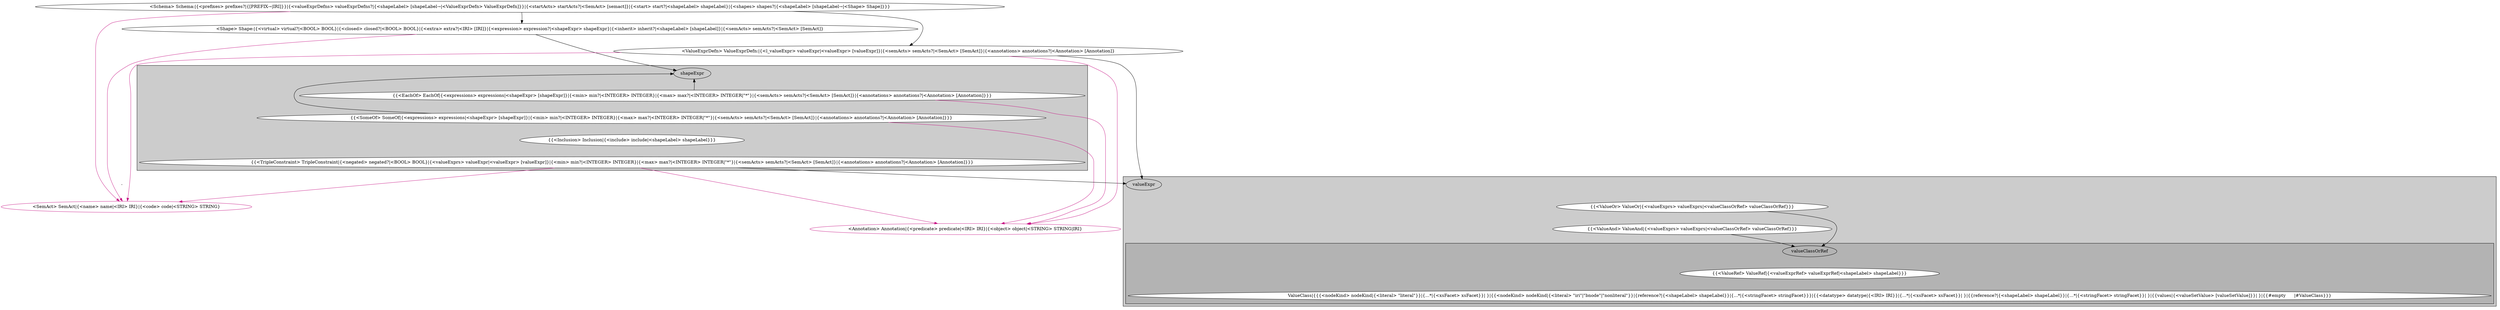 digraph structs {
	graph [rankdir = "TB"];
	node [Shape=record];
	Schema [label="<Schema> Schema:|{<prefixes> prefixes?|{[PREFIX→|IRI]}}|{<valueExprDefns> valueExprDefns?|{<shapeLabel> [shapeLabel→|<ValueExprDefn> ValueExprDefn]}}|{<startActs> startActs?|<SemAct> [semact]}|{<start> start?|<shapeLabel> shapeLabel}|{<shapes> shapes?|{<shapeLabel> [shapeLabel→|<Shape> Shape]}}}"];
	Shape [label="<Shape> Shape:|{<virtual> virtual?|<BOOL> BOOL}|{<closed> closed?|<BOOL> BOOL}|{<extra> extra?|<IRI> [IRI]}|{<expression> expression?|<shapeExpr> shapeExpr}|{<inherit> inherit?|<shapeLabel> [shapeLabel]}|{<semActs> semActs?|<SemAct> [SemAct]}"];

 	subgraph cluster_shapeExpr {
		graph [label="", style=filled, fillcolor=gray80];
		shapeExpr [Shape=none];
		EachOf [label="{{<EachOf> EachOf|{<expressions> expressions|<shapeExpr> [shapeExpr]}|{<min> min?|<INTEGER> INTEGER}|{<max> max?|<INTEGER> INTEGER\|\"*\"}|{<semActs> semActs?|<SemAct> [SemAct]}|{<annotations> annotations?|<Annotation> [Annotation]}}}", style=filled, fillcolor=white];
		SomeOf [label="{{<SomeOf> SomeOf|{<expressions> expressions|<shapeExpr> [shapeExpr]}|{<min> min?|<INTEGER> INTEGER}|{<max> max?|<INTEGER> INTEGER\|\"*\"}|{<semActs> semActs?|<SemAct> [SemAct]}|{<annotations> annotations?|<Annotation> [Annotation]}}}", style=filled, fillcolor=white];
		Inclusion [label="{{<Inclusion> Inclusion|{<include> include|<shapeLabel> shapeLabel}}}", style=filled, fillcolor=white];
		TripleConstraint [label="{{<TripleConstraint> TripleConstraint|{<negated> negated?|<BOOL> BOOL}|{<valueExprs> valueExpr|<valueExpr> [valueExpr]}|{<min> min?|<INTEGER> INTEGER}|{<max> max?|<INTEGER> INTEGER\|\"*\"}|{<semActs> semActs?|<SemAct> [SemAct]}|{<annotations> annotations?|<Annotation> [Annotation]}}}", style=filled, fillcolor=white];
		shapeExpr -> EachOf -> SomeOf -> Inclusion -> TripleConstraint [color=invis];
		
	}

 	subgraph cluster_valueExpr {
		graph [label="", style=filled, fillcolor=gray80];
		valueExpr [Shape=none];
 		subgraph cluster_valueClassOrRef {
			graph [label="", style=filled, fillcolor=gray70];
			valueClassOrRef [Shape=none];
			ValueClass [label="ValueClass|{{{<nodeKind> nodeKind|{<literal> \"literal\"}}|{...*|{<xsFacet> xsFacet}}| }|{{<nodeKind> nodeKind|{<literal> \"iri\"\|\"bnode\"\|\"nonliteral\"}}|{reference?|{<shapeLabel> shapeLabel}}|{...*|{<stringFacet> stringFacet}}}|{{<datatype> datatype|{<IRI> IRI}}|{...*|{<xsFacet> xsFacet}}| }|{{reference?|{<shapeLabel> shapeLabel}}|{...*|{<stringFacet> stringFacet}}| }|{{values|{<valueSetValue> [valueSetValue]}}| }|{{#empty      |#ValueClass}}}", style=filled, fillcolor=white];
			ValueRef [label="{{<ValueRef> ValueRef|{<valueExprRef> valueExprRef|<shapeLabel> shapeLabel}}}", style=filled, fillcolor=white];
			valueClassOrRef -> ValueRef -> ValueClass [color=invis];
		}
		ValueOr [label="{{<ValueOr> ValueOr|{<valueExprs> valueExprs|<valueClassOrRef> valueClassOrRef}}}", style=filled, fillcolor=white];
		ValueAnd [label="{{<ValueAnd> ValueAnd|{<valueExprs> valueExprs|<valueClassOrRef> valueClassOrRef}}}", style=filled, fillcolor=white];
		valueExpr -> ValueOr -> ValueAnd -> ValueRef -> ValueClass [color=invis];
		
	}

	ValueExprDefn [label="<ValueExprDefn> ValueExprDefn:|{<l_valueExpr> valueExpr|<valueExpr> [valueExpr]}|{<semActs> semActs?|<SemAct> [SemAct]}|{<annotations> annotations?|<Annotation> [Annotation]}"];

	Schema:Schema -> Shape:Shape -> ValueExprDefn ->shapeExpr [color=invis];

	Shape:shapeExpr  -> shapeExpr;
	EachOf:shapeExpr -> shapeExpr;
	SomeOf:shapeExpr -> shapeExpr;
	Schema:Shape -> Shape:Shape;

	Schema:ValueExprDefn -> ValueExprDefn;
	ValueExprDefn:valueExpr -> valueExpr;
	TripleConstraint:valueExpr -> valueExpr;
	ValueOr:valueClassOrRef -> valueClassOrRef;
	ValueAnd:valueClassOrRef -> valueClassOrRef;


	pushSemActDown [Shape = none,label="",width=0, height=0];
	SemAct [label="<SemAct> SemAct|{<name> name|<IRI> IRI}|{<code> code|<STRING> STRING}", color=mediumvioletred];
	Annotation [label="<Annotation> Annotation|{<predicate> predicate|<IRI> IRI}|{<object> object|<STRING> STRING\|IRI}", color=mediumvioletred];
	Schema:Shape -> pushSemActDown -> SemAct:STRING -> Annotation [color=invis];
	TripleConstraint:Annotation -> pushSemActDown [color=invis];

	ValueExprDefn:SemAct -> SemAct:SemAct [color=mediumvioletred];
	Schema:SemAct -> SemAct:SemAct [color=mediumvioletred];
	Shape:SemAct  -> SemAct:SemAct [color=mediumvioletred];
	// EachOf:SemAct  -> SemAct:SemAct [color=mediumvioletred]; // screws up layout
	// SomeOf:SemAct  -> SemAct:SemAct [color=mediumvioletred];
	TripleConstraint:SemAct -> SemAct:SemAct [color=mediumvioletred];

	ValueExprDefn:Annotation -> Annotation:Annotation [color=mediumvioletred];
	EachOf:Annotation  -> Annotation:Annotation [color=mediumvioletred];
	SomeOf:Annotation  -> Annotation:Annotation [color=mediumvioletred];
	TripleConstraint:Annotation -> Annotation:Annotation [color=mediumvioletred];

	//{rank=same; ValueClass:stringFacet pushSemActDown}
}
